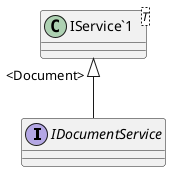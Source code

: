 @startuml
interface IDocumentService {
}
class "IService`1"<T> {
}
"IService`1" "<Document>" <|-- IDocumentService
@enduml
